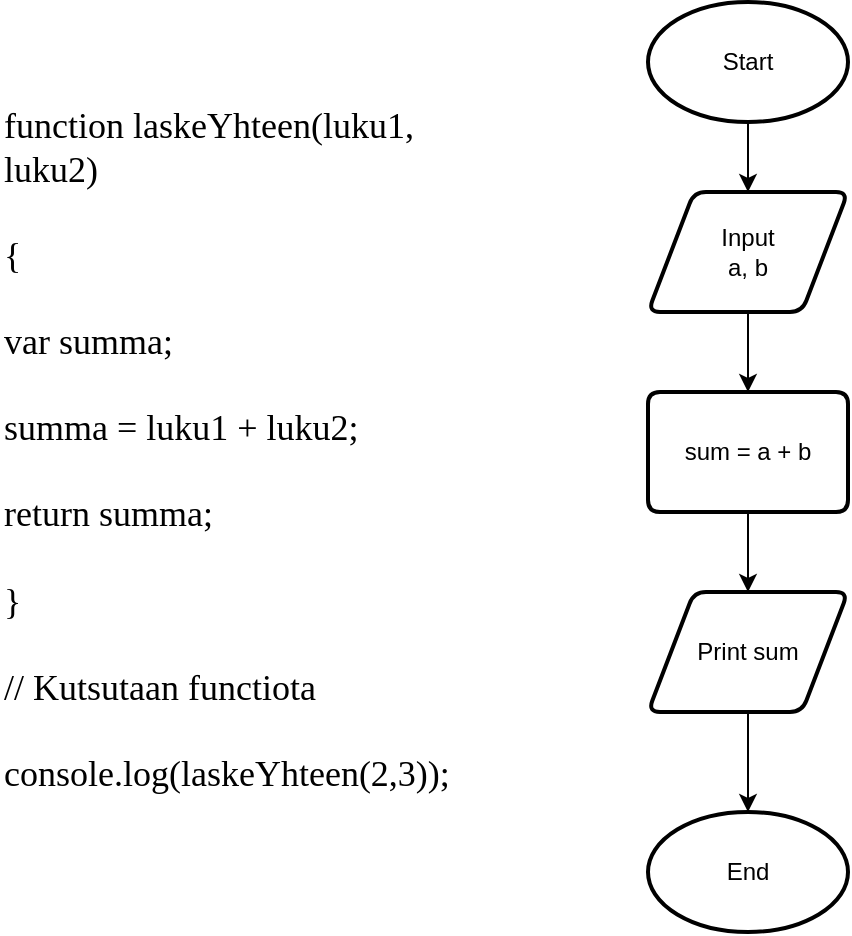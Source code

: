 <mxfile version="14.6.13" type="device"><diagram id="2osO-8RDOK4XIuHHp3Hc" name="Page-1"><mxGraphModel dx="1038" dy="607" grid="1" gridSize="10" guides="1" tooltips="1" connect="1" arrows="1" fold="1" page="1" pageScale="1" pageWidth="827" pageHeight="1169" math="0" shadow="0"><root><mxCell id="0"/><mxCell id="1" parent="0"/><mxCell id="OExctFgzP_IfX7a-7YKD-12" style="edgeStyle=orthogonalEdgeStyle;rounded=0;orthogonalLoop=1;jettySize=auto;html=1;exitX=0.5;exitY=1;exitDx=0;exitDy=0;exitPerimeter=0;entryX=0.5;entryY=0;entryDx=0;entryDy=0;" edge="1" parent="1" source="OExctFgzP_IfX7a-7YKD-2" target="OExctFgzP_IfX7a-7YKD-4"><mxGeometry relative="1" as="geometry"/></mxCell><mxCell id="OExctFgzP_IfX7a-7YKD-2" value="Start" style="strokeWidth=2;html=1;shape=mxgraph.flowchart.start_1;whiteSpace=wrap;" vertex="1" parent="1"><mxGeometry x="414" y="585" width="100" height="60" as="geometry"/></mxCell><mxCell id="OExctFgzP_IfX7a-7YKD-3" value="End" style="strokeWidth=2;html=1;shape=mxgraph.flowchart.start_1;whiteSpace=wrap;" vertex="1" parent="1"><mxGeometry x="414" y="990" width="100" height="60" as="geometry"/></mxCell><mxCell id="OExctFgzP_IfX7a-7YKD-13" style="edgeStyle=orthogonalEdgeStyle;rounded=0;orthogonalLoop=1;jettySize=auto;html=1;exitX=0.5;exitY=1;exitDx=0;exitDy=0;entryX=0.5;entryY=0;entryDx=0;entryDy=0;" edge="1" parent="1" source="OExctFgzP_IfX7a-7YKD-4" target="OExctFgzP_IfX7a-7YKD-10"><mxGeometry relative="1" as="geometry"/></mxCell><mxCell id="OExctFgzP_IfX7a-7YKD-4" value="Input&lt;br&gt;a, b" style="shape=parallelogram;html=1;strokeWidth=2;perimeter=parallelogramPerimeter;whiteSpace=wrap;rounded=1;arcSize=12;size=0.23;" vertex="1" parent="1"><mxGeometry x="414" y="680" width="100" height="60" as="geometry"/></mxCell><mxCell id="OExctFgzP_IfX7a-7YKD-14" style="edgeStyle=orthogonalEdgeStyle;rounded=0;orthogonalLoop=1;jettySize=auto;html=1;exitX=0.5;exitY=1;exitDx=0;exitDy=0;entryX=0.5;entryY=0;entryDx=0;entryDy=0;" edge="1" parent="1" source="OExctFgzP_IfX7a-7YKD-10" target="OExctFgzP_IfX7a-7YKD-11"><mxGeometry relative="1" as="geometry"/></mxCell><mxCell id="OExctFgzP_IfX7a-7YKD-10" value="sum = a + b" style="shape=parallelogram;html=1;strokeWidth=2;perimeter=parallelogramPerimeter;whiteSpace=wrap;rounded=1;arcSize=12;size=0;" vertex="1" parent="1"><mxGeometry x="414" y="780" width="100" height="60" as="geometry"/></mxCell><mxCell id="OExctFgzP_IfX7a-7YKD-15" style="edgeStyle=orthogonalEdgeStyle;rounded=0;orthogonalLoop=1;jettySize=auto;html=1;exitX=0.5;exitY=1;exitDx=0;exitDy=0;entryX=0.5;entryY=0;entryDx=0;entryDy=0;entryPerimeter=0;" edge="1" parent="1" source="OExctFgzP_IfX7a-7YKD-11" target="OExctFgzP_IfX7a-7YKD-3"><mxGeometry relative="1" as="geometry"/></mxCell><mxCell id="OExctFgzP_IfX7a-7YKD-11" value="Print sum" style="shape=parallelogram;html=1;strokeWidth=2;perimeter=parallelogramPerimeter;whiteSpace=wrap;rounded=1;arcSize=12;size=0.23;" vertex="1" parent="1"><mxGeometry x="414" y="880" width="100" height="60" as="geometry"/></mxCell><mxCell id="OExctFgzP_IfX7a-7YKD-16" value="&lt;font face=&quot;Times New Roman&quot; style=&quot;font-size: 18px&quot;&gt;function laskeYhteen(luku1, luku2)&lt;br/&gt;&lt;br&gt;{&lt;br/&gt;&lt;br&gt;  var summa;&lt;br/&gt;&lt;br&gt;  summa = luku1 + luku2;&lt;br/&gt;&lt;br&gt;  return summa;&lt;br/&gt;&lt;br&gt;}&lt;br/&gt;&lt;br&gt;// Kutsutaan functiota&lt;br/&gt;&lt;br&gt;console.log(laskeYhteen(2,3));&lt;/font&gt;" style="text;whiteSpace=wrap;html=1;" vertex="1" parent="1"><mxGeometry x="90" y="630" width="230" height="390" as="geometry"/></mxCell></root></mxGraphModel></diagram></mxfile>